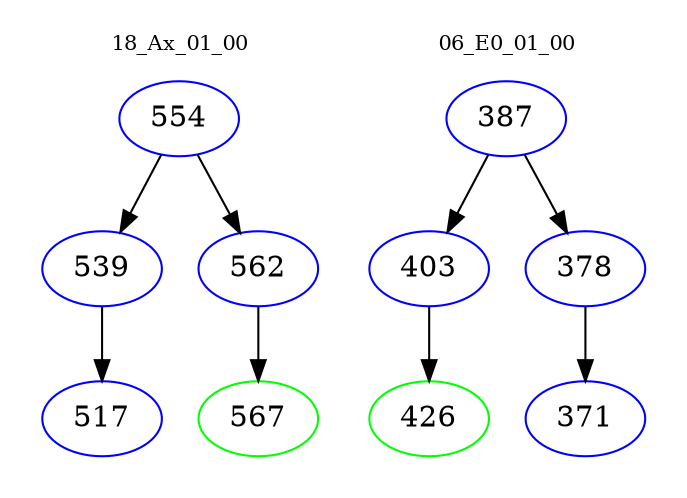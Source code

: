 digraph{
subgraph cluster_0 {
color = white
label = "18_Ax_01_00";
fontsize=10;
T0_554 [label="554", color="blue"]
T0_554 -> T0_539 [color="black"]
T0_539 [label="539", color="blue"]
T0_539 -> T0_517 [color="black"]
T0_517 [label="517", color="blue"]
T0_554 -> T0_562 [color="black"]
T0_562 [label="562", color="blue"]
T0_562 -> T0_567 [color="black"]
T0_567 [label="567", color="green"]
}
subgraph cluster_1 {
color = white
label = "06_E0_01_00";
fontsize=10;
T1_387 [label="387", color="blue"]
T1_387 -> T1_403 [color="black"]
T1_403 [label="403", color="blue"]
T1_403 -> T1_426 [color="black"]
T1_426 [label="426", color="green"]
T1_387 -> T1_378 [color="black"]
T1_378 [label="378", color="blue"]
T1_378 -> T1_371 [color="black"]
T1_371 [label="371", color="blue"]
}
}
